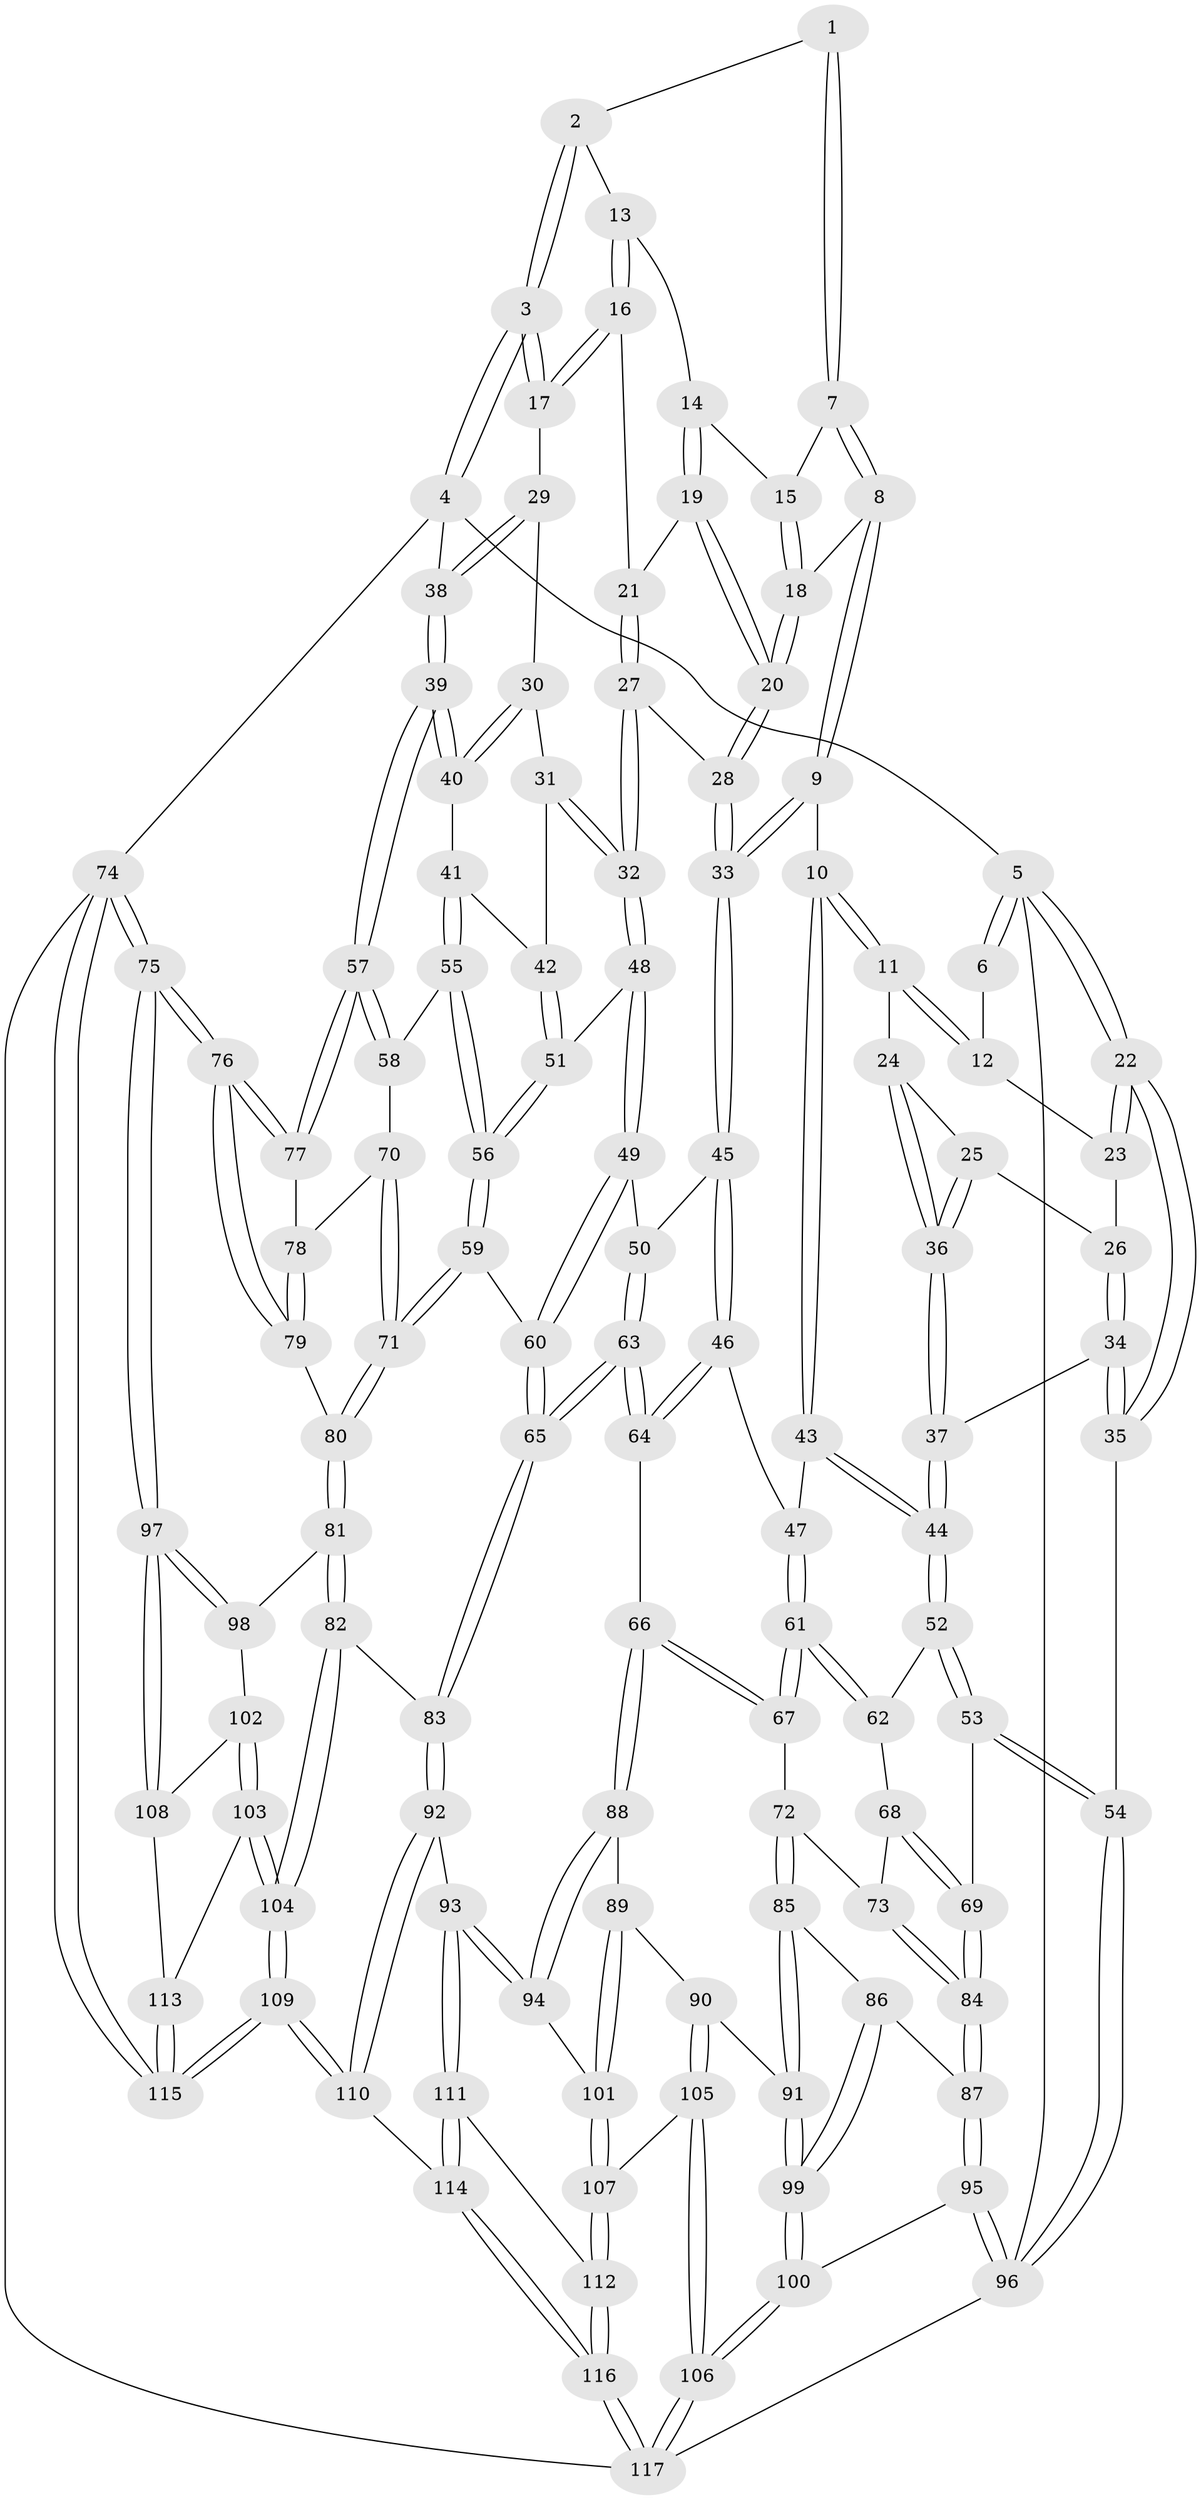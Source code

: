 // coarse degree distribution, {3: 0.1111111111111111, 4: 0.41975308641975306, 6: 0.12345679012345678, 5: 0.3333333333333333, 2: 0.012345679012345678}
// Generated by graph-tools (version 1.1) at 2025/24/03/03/25 07:24:39]
// undirected, 117 vertices, 289 edges
graph export_dot {
graph [start="1"]
  node [color=gray90,style=filled];
  1 [pos="+0.5601422264483734+0"];
  2 [pos="+0.7477426956765272+0"];
  3 [pos="+1+0"];
  4 [pos="+1+0"];
  5 [pos="+0+0"];
  6 [pos="+0.28255336846173584+0"];
  7 [pos="+0.559352927654516+0"];
  8 [pos="+0.4574641825073292+0.10770419839768793"];
  9 [pos="+0.42750330311709994+0.17001804350937086"];
  10 [pos="+0.338378715298682+0.1828968428854396"];
  11 [pos="+0.3317486932812253+0.17990624049451537"];
  12 [pos="+0.2653775682196101+0.06408280096364023"];
  13 [pos="+0.7767366050869215+0.056469540196497976"];
  14 [pos="+0.6769269274477195+0.08053742639452664"];
  15 [pos="+0.5987196182795252+0"];
  16 [pos="+0.8000489060675267+0.11257480872534005"];
  17 [pos="+0.8576238515603983+0.1268442958524185"];
  18 [pos="+0.6027373122550387+0.12274659797739784"];
  19 [pos="+0.6836838312593662+0.10955779658920722"];
  20 [pos="+0.6256348245819088+0.16793672856785413"];
  21 [pos="+0.7438965093395814+0.14307284912091253"];
  22 [pos="+0+0"];
  23 [pos="+0.08971579261319247+0.0893936574239664"];
  24 [pos="+0.3224112981877045+0.18289889958743183"];
  25 [pos="+0.11296195502401936+0.17101736055113112"];
  26 [pos="+0.10900594477164313+0.16891311780991422"];
  27 [pos="+0.7259118025130537+0.24835986981043143"];
  28 [pos="+0.6044411406026812+0.2354496540895937"];
  29 [pos="+0.8716851906765106+0.18925699532762968"];
  30 [pos="+0.8630545670483916+0.21440946936920172"];
  31 [pos="+0.8183093047242119+0.2534154620902869"];
  32 [pos="+0.7429597600033481+0.26345632209944736"];
  33 [pos="+0.5379206647211028+0.2689500777932986"];
  34 [pos="+0.05912404802489089+0.22899446591707118"];
  35 [pos="+0+0.3716491778284237"];
  36 [pos="+0.17978303063465267+0.28251233629391276"];
  37 [pos="+0.16601799101315598+0.3156044492364864"];
  38 [pos="+1+0.2115891621292039"];
  39 [pos="+1+0.34467135584522063"];
  40 [pos="+0.976889465228546+0.33113126211297295"];
  41 [pos="+0.8972703353962077+0.3594542228685929"];
  42 [pos="+0.8470719368073424+0.3117294634812082"];
  43 [pos="+0.3221275765571476+0.3264814637967219"];
  44 [pos="+0.15688068049248813+0.3898352288359305"];
  45 [pos="+0.5386711115579209+0.35875006790644687"];
  46 [pos="+0.4650657442221817+0.41112905783283776"];
  47 [pos="+0.3629035816578854+0.39545575918218573"];
  48 [pos="+0.7373576283894235+0.36605615181607043"];
  49 [pos="+0.6599708964509471+0.39979907690503963"];
  50 [pos="+0.5885329235456418+0.3984217295546945"];
  51 [pos="+0.76565567020543+0.3857387174935199"];
  52 [pos="+0.15378047401128286+0.3948250362147148"];
  53 [pos="+0+0.4802056301303406"];
  54 [pos="+0+0.46501758716240904"];
  55 [pos="+0.8347295466490056+0.4452586733487337"];
  56 [pos="+0.8250406810898984+0.447382999250078"];
  57 [pos="+1+0.4384771168055238"];
  58 [pos="+0.8788378535996594+0.46837514351941345"];
  59 [pos="+0.7659297956665498+0.5421099533605629"];
  60 [pos="+0.7453862924928911+0.5484200148165254"];
  61 [pos="+0.3043035345336525+0.4714805859310027"];
  62 [pos="+0.2488959265927095+0.4625136854464371"];
  63 [pos="+0.6102540759025031+0.5891727325875431"];
  64 [pos="+0.44894791054735705+0.5494430701906536"];
  65 [pos="+0.6416321170588345+0.6240227842171814"];
  66 [pos="+0.3878363139063009+0.5940633235090974"];
  67 [pos="+0.35467333482143665+0.5893040672910641"];
  68 [pos="+0.22933048520170568+0.5142105013047814"];
  69 [pos="+0.009467900436909817+0.5208169147072653"];
  70 [pos="+0.9181259451505348+0.5540480446421907"];
  71 [pos="+0.842795839304807+0.6014853006498183"];
  72 [pos="+0.32438413906179886+0.6060668981025327"];
  73 [pos="+0.2132222030578171+0.585541203687781"];
  74 [pos="+1+1"];
  75 [pos="+1+0.7727383331550451"];
  76 [pos="+1+0.7450991082593937"];
  77 [pos="+1+0.4554857011855571"];
  78 [pos="+0.941269776689509+0.5594308156875321"];
  79 [pos="+0.9458526238932855+0.6738786970182682"];
  80 [pos="+0.8689148443160924+0.6891933430343232"];
  81 [pos="+0.8343864608542086+0.7399478475626758"];
  82 [pos="+0.7234505411420137+0.7722875891374291"];
  83 [pos="+0.638016483145214+0.7401989425150654"];
  84 [pos="+0.11035499095020809+0.6143365768932179"];
  85 [pos="+0.28656629010737916+0.6884688983060838"];
  86 [pos="+0.15703271653475148+0.6978625288856636"];
  87 [pos="+0.12129764769013157+0.6539172539136242"];
  88 [pos="+0.4406052995659927+0.706312813460371"];
  89 [pos="+0.36386569082780645+0.7747912097622478"];
  90 [pos="+0.34726113463585706+0.7853404568277882"];
  91 [pos="+0.30700643004516154+0.7610682201840324"];
  92 [pos="+0.6067808306751334+0.7617049295161852"];
  93 [pos="+0.5987295857544261+0.764687843333245"];
  94 [pos="+0.5896255594130009+0.7638463888094612"];
  95 [pos="+0+0.8580136804550147"];
  96 [pos="+0+0.8927424554670904"];
  97 [pos="+1+0.8138418474855879"];
  98 [pos="+0.8719435489719246+0.7768445812631731"];
  99 [pos="+0.1797401286141661+0.8105427905313732"];
  100 [pos="+0.1522391827176301+0.8902399779109738"];
  101 [pos="+0.46832694727349555+0.82754201908813"];
  102 [pos="+0.8855035921282098+0.8309240740022205"];
  103 [pos="+0.8716315218711439+0.9065748983982995"];
  104 [pos="+0.7998088828928009+0.9641897474102054"];
  105 [pos="+0.3532102747837292+0.8902343628840234"];
  106 [pos="+0.22891677283363068+0.9931686065606375"];
  107 [pos="+0.3938121515039556+0.8955410544166588"];
  108 [pos="+0.982748997271694+0.863135528833715"];
  109 [pos="+0.7616963740599318+1"];
  110 [pos="+0.7190439079765871+1"];
  111 [pos="+0.527411526660454+0.9308099601215735"];
  112 [pos="+0.457068631838393+0.9392382171681272"];
  113 [pos="+0.9400873086369695+0.9008967827324508"];
  114 [pos="+0.6946498358182529+1"];
  115 [pos="+1+1"];
  116 [pos="+0.3819349684457856+1"];
  117 [pos="+0.23963951813170659+1"];
  1 -- 2;
  1 -- 7;
  1 -- 7;
  2 -- 3;
  2 -- 3;
  2 -- 13;
  3 -- 4;
  3 -- 4;
  3 -- 17;
  3 -- 17;
  4 -- 5;
  4 -- 38;
  4 -- 74;
  5 -- 6;
  5 -- 6;
  5 -- 22;
  5 -- 22;
  5 -- 96;
  6 -- 12;
  7 -- 8;
  7 -- 8;
  7 -- 15;
  8 -- 9;
  8 -- 9;
  8 -- 18;
  9 -- 10;
  9 -- 33;
  9 -- 33;
  10 -- 11;
  10 -- 11;
  10 -- 43;
  10 -- 43;
  11 -- 12;
  11 -- 12;
  11 -- 24;
  12 -- 23;
  13 -- 14;
  13 -- 16;
  13 -- 16;
  14 -- 15;
  14 -- 19;
  14 -- 19;
  15 -- 18;
  15 -- 18;
  16 -- 17;
  16 -- 17;
  16 -- 21;
  17 -- 29;
  18 -- 20;
  18 -- 20;
  19 -- 20;
  19 -- 20;
  19 -- 21;
  20 -- 28;
  20 -- 28;
  21 -- 27;
  21 -- 27;
  22 -- 23;
  22 -- 23;
  22 -- 35;
  22 -- 35;
  23 -- 26;
  24 -- 25;
  24 -- 36;
  24 -- 36;
  25 -- 26;
  25 -- 36;
  25 -- 36;
  26 -- 34;
  26 -- 34;
  27 -- 28;
  27 -- 32;
  27 -- 32;
  28 -- 33;
  28 -- 33;
  29 -- 30;
  29 -- 38;
  29 -- 38;
  30 -- 31;
  30 -- 40;
  30 -- 40;
  31 -- 32;
  31 -- 32;
  31 -- 42;
  32 -- 48;
  32 -- 48;
  33 -- 45;
  33 -- 45;
  34 -- 35;
  34 -- 35;
  34 -- 37;
  35 -- 54;
  36 -- 37;
  36 -- 37;
  37 -- 44;
  37 -- 44;
  38 -- 39;
  38 -- 39;
  39 -- 40;
  39 -- 40;
  39 -- 57;
  39 -- 57;
  40 -- 41;
  41 -- 42;
  41 -- 55;
  41 -- 55;
  42 -- 51;
  42 -- 51;
  43 -- 44;
  43 -- 44;
  43 -- 47;
  44 -- 52;
  44 -- 52;
  45 -- 46;
  45 -- 46;
  45 -- 50;
  46 -- 47;
  46 -- 64;
  46 -- 64;
  47 -- 61;
  47 -- 61;
  48 -- 49;
  48 -- 49;
  48 -- 51;
  49 -- 50;
  49 -- 60;
  49 -- 60;
  50 -- 63;
  50 -- 63;
  51 -- 56;
  51 -- 56;
  52 -- 53;
  52 -- 53;
  52 -- 62;
  53 -- 54;
  53 -- 54;
  53 -- 69;
  54 -- 96;
  54 -- 96;
  55 -- 56;
  55 -- 56;
  55 -- 58;
  56 -- 59;
  56 -- 59;
  57 -- 58;
  57 -- 58;
  57 -- 77;
  57 -- 77;
  58 -- 70;
  59 -- 60;
  59 -- 71;
  59 -- 71;
  60 -- 65;
  60 -- 65;
  61 -- 62;
  61 -- 62;
  61 -- 67;
  61 -- 67;
  62 -- 68;
  63 -- 64;
  63 -- 64;
  63 -- 65;
  63 -- 65;
  64 -- 66;
  65 -- 83;
  65 -- 83;
  66 -- 67;
  66 -- 67;
  66 -- 88;
  66 -- 88;
  67 -- 72;
  68 -- 69;
  68 -- 69;
  68 -- 73;
  69 -- 84;
  69 -- 84;
  70 -- 71;
  70 -- 71;
  70 -- 78;
  71 -- 80;
  71 -- 80;
  72 -- 73;
  72 -- 85;
  72 -- 85;
  73 -- 84;
  73 -- 84;
  74 -- 75;
  74 -- 75;
  74 -- 115;
  74 -- 115;
  74 -- 117;
  75 -- 76;
  75 -- 76;
  75 -- 97;
  75 -- 97;
  76 -- 77;
  76 -- 77;
  76 -- 79;
  76 -- 79;
  77 -- 78;
  78 -- 79;
  78 -- 79;
  79 -- 80;
  80 -- 81;
  80 -- 81;
  81 -- 82;
  81 -- 82;
  81 -- 98;
  82 -- 83;
  82 -- 104;
  82 -- 104;
  83 -- 92;
  83 -- 92;
  84 -- 87;
  84 -- 87;
  85 -- 86;
  85 -- 91;
  85 -- 91;
  86 -- 87;
  86 -- 99;
  86 -- 99;
  87 -- 95;
  87 -- 95;
  88 -- 89;
  88 -- 94;
  88 -- 94;
  89 -- 90;
  89 -- 101;
  89 -- 101;
  90 -- 91;
  90 -- 105;
  90 -- 105;
  91 -- 99;
  91 -- 99;
  92 -- 93;
  92 -- 110;
  92 -- 110;
  93 -- 94;
  93 -- 94;
  93 -- 111;
  93 -- 111;
  94 -- 101;
  95 -- 96;
  95 -- 96;
  95 -- 100;
  96 -- 117;
  97 -- 98;
  97 -- 98;
  97 -- 108;
  97 -- 108;
  98 -- 102;
  99 -- 100;
  99 -- 100;
  100 -- 106;
  100 -- 106;
  101 -- 107;
  101 -- 107;
  102 -- 103;
  102 -- 103;
  102 -- 108;
  103 -- 104;
  103 -- 104;
  103 -- 113;
  104 -- 109;
  104 -- 109;
  105 -- 106;
  105 -- 106;
  105 -- 107;
  106 -- 117;
  106 -- 117;
  107 -- 112;
  107 -- 112;
  108 -- 113;
  109 -- 110;
  109 -- 110;
  109 -- 115;
  109 -- 115;
  110 -- 114;
  111 -- 112;
  111 -- 114;
  111 -- 114;
  112 -- 116;
  112 -- 116;
  113 -- 115;
  113 -- 115;
  114 -- 116;
  114 -- 116;
  116 -- 117;
  116 -- 117;
}

